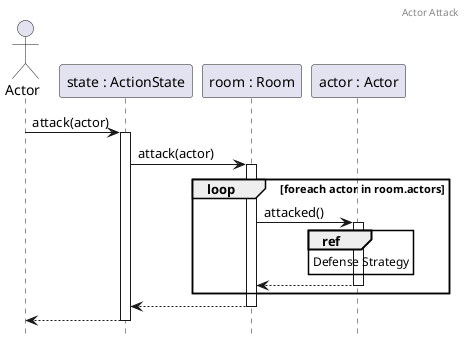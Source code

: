 @startuml AddRoomEffect
header Actor Attack
hide footbox
autoactivate on

actor P as "Actor"
participant S as "state : ActionState"
participant R as "room : Room"
participant A as "actor : Actor"

P -> S++ : attack(actor)
S -> R++ : attack(actor)
loop foreach actor in room.actors
    R -> A ++: attacked()
    ref over A : Defense Strategy
    return
end
return
return

@enduml